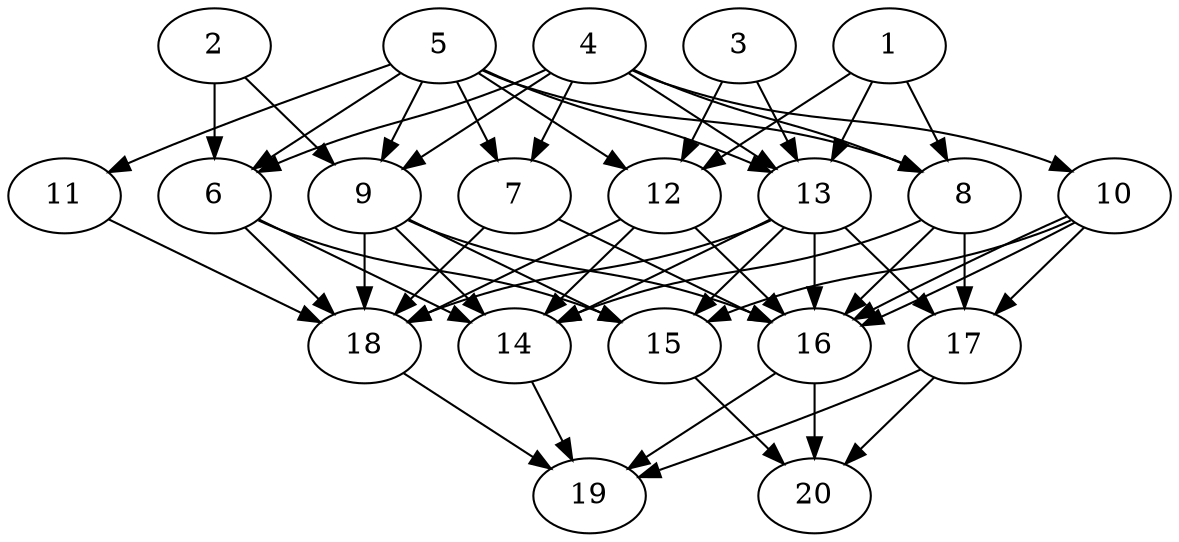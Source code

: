 // DAG automatically generated by daggen at Tue Jul 23 14:33:40 2019
// ./daggen --dot -n 20 --ccr 0.3 --fat 0.6 --regular 0.5 --density 0.8 --mindata 5242880 --maxdata 52428800 
digraph G {
  1 [size="115060053", alpha="0.08", expect_size="34518016"] 
  1 -> 8 [size ="34518016"]
  1 -> 12 [size ="34518016"]
  1 -> 13 [size ="34518016"]
  2 [size="161901227", alpha="0.14", expect_size="48570368"] 
  2 -> 6 [size ="48570368"]
  2 -> 9 [size ="48570368"]
  3 [size="55224320", alpha="0.16", expect_size="16567296"] 
  3 -> 12 [size ="16567296"]
  3 -> 13 [size ="16567296"]
  4 [size="22190080", alpha="0.18", expect_size="6657024"] 
  4 -> 6 [size ="6657024"]
  4 -> 7 [size ="6657024"]
  4 -> 8 [size ="6657024"]
  4 -> 9 [size ="6657024"]
  4 -> 10 [size ="6657024"]
  4 -> 13 [size ="6657024"]
  5 [size="88773973", alpha="0.13", expect_size="26632192"] 
  5 -> 6 [size ="26632192"]
  5 -> 7 [size ="26632192"]
  5 -> 8 [size ="26632192"]
  5 -> 9 [size ="26632192"]
  5 -> 11 [size ="26632192"]
  5 -> 12 [size ="26632192"]
  5 -> 13 [size ="26632192"]
  6 [size="76455253", alpha="0.01", expect_size="22936576"] 
  6 -> 14 [size ="22936576"]
  6 -> 15 [size ="22936576"]
  6 -> 18 [size ="22936576"]
  7 [size="59071147", alpha="0.09", expect_size="17721344"] 
  7 -> 16 [size ="17721344"]
  7 -> 18 [size ="17721344"]
  8 [size="168663040", alpha="0.15", expect_size="50598912"] 
  8 -> 14 [size ="50598912"]
  8 -> 16 [size ="50598912"]
  8 -> 17 [size ="50598912"]
  9 [size="41980587", alpha="0.10", expect_size="12594176"] 
  9 -> 14 [size ="12594176"]
  9 -> 15 [size ="12594176"]
  9 -> 16 [size ="12594176"]
  9 -> 18 [size ="12594176"]
  10 [size="109919573", alpha="0.18", expect_size="32975872"] 
  10 -> 15 [size ="32975872"]
  10 -> 16 [size ="32975872"]
  10 -> 16 [size ="32975872"]
  10 -> 17 [size ="32975872"]
  11 [size="22664533", alpha="0.10", expect_size="6799360"] 
  11 -> 18 [size ="6799360"]
  12 [size="83459413", alpha="0.12", expect_size="25037824"] 
  12 -> 14 [size ="25037824"]
  12 -> 16 [size ="25037824"]
  12 -> 18 [size ="25037824"]
  13 [size="34365440", alpha="0.03", expect_size="10309632"] 
  13 -> 14 [size ="10309632"]
  13 -> 15 [size ="10309632"]
  13 -> 16 [size ="10309632"]
  13 -> 17 [size ="10309632"]
  13 -> 18 [size ="10309632"]
  14 [size="160559787", alpha="0.09", expect_size="48167936"] 
  14 -> 19 [size ="48167936"]
  15 [size="147903147", alpha="0.14", expect_size="44370944"] 
  15 -> 20 [size ="44370944"]
  16 [size="91245227", alpha="0.18", expect_size="27373568"] 
  16 -> 19 [size ="27373568"]
  16 -> 20 [size ="27373568"]
  17 [size="102246400", alpha="0.05", expect_size="30673920"] 
  17 -> 19 [size ="30673920"]
  17 -> 20 [size ="30673920"]
  18 [size="169632427", alpha="0.09", expect_size="50889728"] 
  18 -> 19 [size ="50889728"]
  19 [size="128341333", alpha="0.12", expect_size="38502400"] 
  20 [size="51848533", alpha="0.13", expect_size="15554560"] 
}
